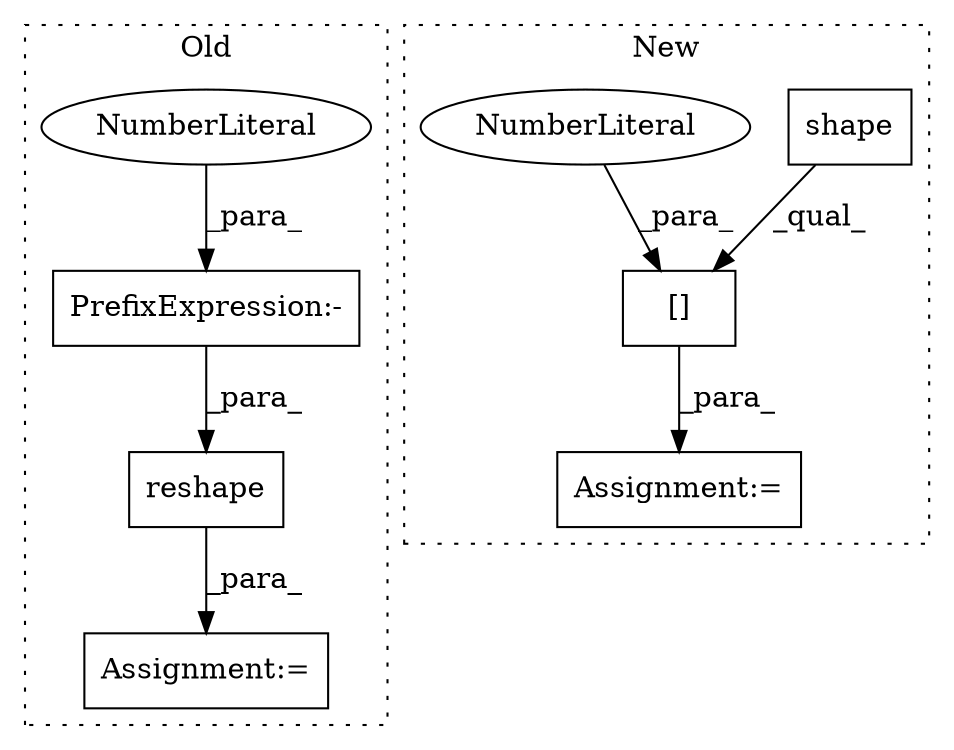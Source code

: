 digraph G {
subgraph cluster0 {
1 [label="reshape" a="32" s="8247,8290" l="8,1" shape="box"];
4 [label="PrefixExpression:-" a="38" s="8267" l="1" shape="box"];
5 [label="NumberLiteral" a="34" s="8268" l="1" shape="ellipse"];
8 [label="Assignment:=" a="7" s="8235" l="1" shape="box"];
label = "Old";
style="dotted";
}
subgraph cluster1 {
2 [label="shape" a="32" s="7842,7849" l="6,1" shape="box"];
3 [label="Assignment:=" a="7" s="7830" l="1" shape="box"];
6 [label="[]" a="2" s="7831,7852" l="20,1" shape="box"];
7 [label="NumberLiteral" a="34" s="7851" l="1" shape="ellipse"];
label = "New";
style="dotted";
}
1 -> 8 [label="_para_"];
2 -> 6 [label="_qual_"];
4 -> 1 [label="_para_"];
5 -> 4 [label="_para_"];
6 -> 3 [label="_para_"];
7 -> 6 [label="_para_"];
}